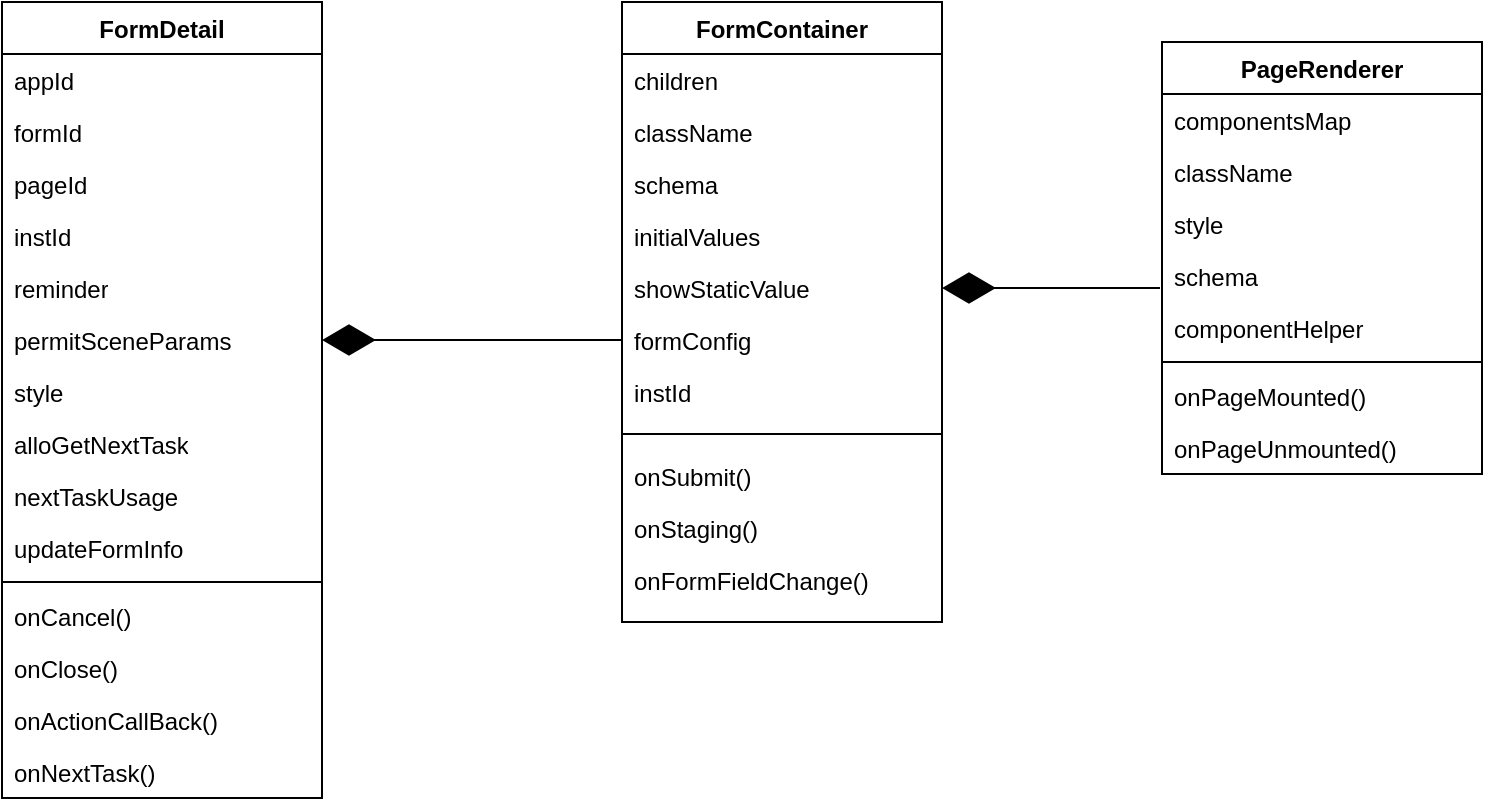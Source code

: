 <mxfile version="24.7.4">
  <diagram id="C5RBs43oDa-KdzZeNtuy" name="Page-1">
    <mxGraphModel dx="546" dy="757" grid="1" gridSize="10" guides="1" tooltips="1" connect="1" arrows="1" fold="1" page="1" pageScale="1" pageWidth="827" pageHeight="1169" math="0" shadow="0">
      <root>
        <mxCell id="WIyWlLk6GJQsqaUBKTNV-0" />
        <mxCell id="WIyWlLk6GJQsqaUBKTNV-1" parent="WIyWlLk6GJQsqaUBKTNV-0" />
        <mxCell id="zkfFHV4jXpPFQw0GAbJ--0" value="FormContainer" style="swimlane;fontStyle=1;align=center;verticalAlign=top;childLayout=stackLayout;horizontal=1;startSize=26;horizontalStack=0;resizeParent=1;resizeLast=0;collapsible=1;marginBottom=0;rounded=0;shadow=0;strokeWidth=1;" parent="WIyWlLk6GJQsqaUBKTNV-1" vertex="1">
          <mxGeometry x="390" y="280" width="160" height="310" as="geometry">
            <mxRectangle x="230" y="140" width="160" height="26" as="alternateBounds" />
          </mxGeometry>
        </mxCell>
        <mxCell id="zkfFHV4jXpPFQw0GAbJ--1" value="children" style="text;align=left;verticalAlign=top;spacingLeft=4;spacingRight=4;overflow=hidden;rotatable=0;points=[[0,0.5],[1,0.5]];portConstraint=eastwest;" parent="zkfFHV4jXpPFQw0GAbJ--0" vertex="1">
          <mxGeometry y="26" width="160" height="26" as="geometry" />
        </mxCell>
        <mxCell id="zkfFHV4jXpPFQw0GAbJ--2" value="className" style="text;align=left;verticalAlign=top;spacingLeft=4;spacingRight=4;overflow=hidden;rotatable=0;points=[[0,0.5],[1,0.5]];portConstraint=eastwest;rounded=0;shadow=0;html=0;" parent="zkfFHV4jXpPFQw0GAbJ--0" vertex="1">
          <mxGeometry y="52" width="160" height="26" as="geometry" />
        </mxCell>
        <mxCell id="zkfFHV4jXpPFQw0GAbJ--3" value="schema" style="text;align=left;verticalAlign=top;spacingLeft=4;spacingRight=4;overflow=hidden;rotatable=0;points=[[0,0.5],[1,0.5]];portConstraint=eastwest;rounded=0;shadow=0;html=0;" parent="zkfFHV4jXpPFQw0GAbJ--0" vertex="1">
          <mxGeometry y="78" width="160" height="26" as="geometry" />
        </mxCell>
        <mxCell id="kossQubZiw6xFlvg4z9y-2" value="initialValues" style="text;align=left;verticalAlign=top;spacingLeft=4;spacingRight=4;overflow=hidden;rotatable=0;points=[[0,0.5],[1,0.5]];portConstraint=eastwest;rounded=0;shadow=0;html=0;" vertex="1" parent="zkfFHV4jXpPFQw0GAbJ--0">
          <mxGeometry y="104" width="160" height="26" as="geometry" />
        </mxCell>
        <mxCell id="kossQubZiw6xFlvg4z9y-3" value="showStaticValue" style="text;align=left;verticalAlign=top;spacingLeft=4;spacingRight=4;overflow=hidden;rotatable=0;points=[[0,0.5],[1,0.5]];portConstraint=eastwest;rounded=0;shadow=0;html=0;" vertex="1" parent="zkfFHV4jXpPFQw0GAbJ--0">
          <mxGeometry y="130" width="160" height="26" as="geometry" />
        </mxCell>
        <mxCell id="kossQubZiw6xFlvg4z9y-4" value="formConfig" style="text;align=left;verticalAlign=top;spacingLeft=4;spacingRight=4;overflow=hidden;rotatable=0;points=[[0,0.5],[1,0.5]];portConstraint=eastwest;rounded=0;shadow=0;html=0;" vertex="1" parent="zkfFHV4jXpPFQw0GAbJ--0">
          <mxGeometry y="156" width="160" height="26" as="geometry" />
        </mxCell>
        <mxCell id="kossQubZiw6xFlvg4z9y-5" value="instId" style="text;align=left;verticalAlign=top;spacingLeft=4;spacingRight=4;overflow=hidden;rotatable=0;points=[[0,0.5],[1,0.5]];portConstraint=eastwest;rounded=0;shadow=0;html=0;" vertex="1" parent="zkfFHV4jXpPFQw0GAbJ--0">
          <mxGeometry y="182" width="160" height="26" as="geometry" />
        </mxCell>
        <mxCell id="zkfFHV4jXpPFQw0GAbJ--4" value="" style="line;html=1;strokeWidth=1;align=left;verticalAlign=middle;spacingTop=-1;spacingLeft=3;spacingRight=3;rotatable=0;labelPosition=right;points=[];portConstraint=eastwest;" parent="zkfFHV4jXpPFQw0GAbJ--0" vertex="1">
          <mxGeometry y="208" width="160" height="16" as="geometry" />
        </mxCell>
        <mxCell id="kossQubZiw6xFlvg4z9y-0" value="onSubmit()" style="text;align=left;verticalAlign=top;spacingLeft=4;spacingRight=4;overflow=hidden;rotatable=0;points=[[0,0.5],[1,0.5]];portConstraint=eastwest;rounded=0;shadow=0;html=0;" vertex="1" parent="zkfFHV4jXpPFQw0GAbJ--0">
          <mxGeometry y="224" width="160" height="26" as="geometry" />
        </mxCell>
        <mxCell id="kossQubZiw6xFlvg4z9y-1" value="onStaging()" style="text;align=left;verticalAlign=top;spacingLeft=4;spacingRight=4;overflow=hidden;rotatable=0;points=[[0,0.5],[1,0.5]];portConstraint=eastwest;rounded=0;shadow=0;html=0;" vertex="1" parent="zkfFHV4jXpPFQw0GAbJ--0">
          <mxGeometry y="250" width="160" height="26" as="geometry" />
        </mxCell>
        <mxCell id="kossQubZiw6xFlvg4z9y-6" value="onFormFieldChange()" style="text;align=left;verticalAlign=top;spacingLeft=4;spacingRight=4;overflow=hidden;rotatable=0;points=[[0,0.5],[1,0.5]];portConstraint=eastwest;rounded=0;shadow=0;html=0;" vertex="1" parent="zkfFHV4jXpPFQw0GAbJ--0">
          <mxGeometry y="276" width="160" height="26" as="geometry" />
        </mxCell>
        <mxCell id="kossQubZiw6xFlvg4z9y-7" value="PageRenderer" style="swimlane;fontStyle=1;align=center;verticalAlign=top;childLayout=stackLayout;horizontal=1;startSize=26;horizontalStack=0;resizeParent=1;resizeParentMax=0;resizeLast=0;collapsible=1;marginBottom=0;whiteSpace=wrap;html=1;" vertex="1" parent="WIyWlLk6GJQsqaUBKTNV-1">
          <mxGeometry x="660" y="300" width="160" height="216" as="geometry" />
        </mxCell>
        <mxCell id="kossQubZiw6xFlvg4z9y-8" value="componentsMap" style="text;strokeColor=none;fillColor=none;align=left;verticalAlign=top;spacingLeft=4;spacingRight=4;overflow=hidden;rotatable=0;points=[[0,0.5],[1,0.5]];portConstraint=eastwest;whiteSpace=wrap;html=1;" vertex="1" parent="kossQubZiw6xFlvg4z9y-7">
          <mxGeometry y="26" width="160" height="26" as="geometry" />
        </mxCell>
        <mxCell id="kossQubZiw6xFlvg4z9y-12" value="className" style="text;strokeColor=none;fillColor=none;align=left;verticalAlign=top;spacingLeft=4;spacingRight=4;overflow=hidden;rotatable=0;points=[[0,0.5],[1,0.5]];portConstraint=eastwest;whiteSpace=wrap;html=1;" vertex="1" parent="kossQubZiw6xFlvg4z9y-7">
          <mxGeometry y="52" width="160" height="26" as="geometry" />
        </mxCell>
        <mxCell id="kossQubZiw6xFlvg4z9y-11" value="style" style="text;strokeColor=none;fillColor=none;align=left;verticalAlign=top;spacingLeft=4;spacingRight=4;overflow=hidden;rotatable=0;points=[[0,0.5],[1,0.5]];portConstraint=eastwest;whiteSpace=wrap;html=1;" vertex="1" parent="kossQubZiw6xFlvg4z9y-7">
          <mxGeometry y="78" width="160" height="26" as="geometry" />
        </mxCell>
        <mxCell id="kossQubZiw6xFlvg4z9y-13" value="schema" style="text;strokeColor=none;fillColor=none;align=left;verticalAlign=top;spacingLeft=4;spacingRight=4;overflow=hidden;rotatable=0;points=[[0,0.5],[1,0.5]];portConstraint=eastwest;whiteSpace=wrap;html=1;" vertex="1" parent="kossQubZiw6xFlvg4z9y-7">
          <mxGeometry y="104" width="160" height="26" as="geometry" />
        </mxCell>
        <mxCell id="kossQubZiw6xFlvg4z9y-14" value="componentHelper" style="text;strokeColor=none;fillColor=none;align=left;verticalAlign=top;spacingLeft=4;spacingRight=4;overflow=hidden;rotatable=0;points=[[0,0.5],[1,0.5]];portConstraint=eastwest;whiteSpace=wrap;html=1;" vertex="1" parent="kossQubZiw6xFlvg4z9y-7">
          <mxGeometry y="130" width="160" height="26" as="geometry" />
        </mxCell>
        <mxCell id="kossQubZiw6xFlvg4z9y-9" value="" style="line;strokeWidth=1;fillColor=none;align=left;verticalAlign=middle;spacingTop=-1;spacingLeft=3;spacingRight=3;rotatable=0;labelPosition=right;points=[];portConstraint=eastwest;strokeColor=inherit;" vertex="1" parent="kossQubZiw6xFlvg4z9y-7">
          <mxGeometry y="156" width="160" height="8" as="geometry" />
        </mxCell>
        <mxCell id="kossQubZiw6xFlvg4z9y-10" value="onPageMounted()" style="text;strokeColor=none;fillColor=none;align=left;verticalAlign=top;spacingLeft=4;spacingRight=4;overflow=hidden;rotatable=0;points=[[0,0.5],[1,0.5]];portConstraint=eastwest;whiteSpace=wrap;html=1;" vertex="1" parent="kossQubZiw6xFlvg4z9y-7">
          <mxGeometry y="164" width="160" height="26" as="geometry" />
        </mxCell>
        <mxCell id="kossQubZiw6xFlvg4z9y-15" value="onPageUnmounted()" style="text;strokeColor=none;fillColor=none;align=left;verticalAlign=top;spacingLeft=4;spacingRight=4;overflow=hidden;rotatable=0;points=[[0,0.5],[1,0.5]];portConstraint=eastwest;whiteSpace=wrap;html=1;" vertex="1" parent="kossQubZiw6xFlvg4z9y-7">
          <mxGeometry y="190" width="160" height="26" as="geometry" />
        </mxCell>
        <mxCell id="kossQubZiw6xFlvg4z9y-16" value="" style="endArrow=diamondThin;endFill=1;endSize=24;html=1;rounded=0;entryX=1;entryY=0.5;entryDx=0;entryDy=0;" edge="1" parent="WIyWlLk6GJQsqaUBKTNV-1" target="kossQubZiw6xFlvg4z9y-3">
          <mxGeometry width="160" relative="1" as="geometry">
            <mxPoint x="659" y="423" as="sourcePoint" />
            <mxPoint x="720" y="630" as="targetPoint" />
          </mxGeometry>
        </mxCell>
        <mxCell id="kossQubZiw6xFlvg4z9y-17" value="FormDetail" style="swimlane;fontStyle=1;align=center;verticalAlign=top;childLayout=stackLayout;horizontal=1;startSize=26;horizontalStack=0;resizeParent=1;resizeParentMax=0;resizeLast=0;collapsible=1;marginBottom=0;whiteSpace=wrap;html=1;" vertex="1" parent="WIyWlLk6GJQsqaUBKTNV-1">
          <mxGeometry x="80" y="280" width="160" height="398" as="geometry" />
        </mxCell>
        <mxCell id="kossQubZiw6xFlvg4z9y-18" value="appId" style="text;strokeColor=none;fillColor=none;align=left;verticalAlign=top;spacingLeft=4;spacingRight=4;overflow=hidden;rotatable=0;points=[[0,0.5],[1,0.5]];portConstraint=eastwest;whiteSpace=wrap;html=1;" vertex="1" parent="kossQubZiw6xFlvg4z9y-17">
          <mxGeometry y="26" width="160" height="26" as="geometry" />
        </mxCell>
        <mxCell id="kossQubZiw6xFlvg4z9y-22" value="formId" style="text;strokeColor=none;fillColor=none;align=left;verticalAlign=top;spacingLeft=4;spacingRight=4;overflow=hidden;rotatable=0;points=[[0,0.5],[1,0.5]];portConstraint=eastwest;whiteSpace=wrap;html=1;" vertex="1" parent="kossQubZiw6xFlvg4z9y-17">
          <mxGeometry y="52" width="160" height="26" as="geometry" />
        </mxCell>
        <mxCell id="kossQubZiw6xFlvg4z9y-23" value="pageId" style="text;strokeColor=none;fillColor=none;align=left;verticalAlign=top;spacingLeft=4;spacingRight=4;overflow=hidden;rotatable=0;points=[[0,0.5],[1,0.5]];portConstraint=eastwest;whiteSpace=wrap;html=1;" vertex="1" parent="kossQubZiw6xFlvg4z9y-17">
          <mxGeometry y="78" width="160" height="26" as="geometry" />
        </mxCell>
        <mxCell id="kossQubZiw6xFlvg4z9y-24" value="instId" style="text;strokeColor=none;fillColor=none;align=left;verticalAlign=top;spacingLeft=4;spacingRight=4;overflow=hidden;rotatable=0;points=[[0,0.5],[1,0.5]];portConstraint=eastwest;whiteSpace=wrap;html=1;" vertex="1" parent="kossQubZiw6xFlvg4z9y-17">
          <mxGeometry y="104" width="160" height="26" as="geometry" />
        </mxCell>
        <mxCell id="kossQubZiw6xFlvg4z9y-25" value="reminder" style="text;strokeColor=none;fillColor=none;align=left;verticalAlign=top;spacingLeft=4;spacingRight=4;overflow=hidden;rotatable=0;points=[[0,0.5],[1,0.5]];portConstraint=eastwest;whiteSpace=wrap;html=1;" vertex="1" parent="kossQubZiw6xFlvg4z9y-17">
          <mxGeometry y="130" width="160" height="26" as="geometry" />
        </mxCell>
        <mxCell id="kossQubZiw6xFlvg4z9y-27" value="permitSceneParams" style="text;strokeColor=none;fillColor=none;align=left;verticalAlign=top;spacingLeft=4;spacingRight=4;overflow=hidden;rotatable=0;points=[[0,0.5],[1,0.5]];portConstraint=eastwest;whiteSpace=wrap;html=1;" vertex="1" parent="kossQubZiw6xFlvg4z9y-17">
          <mxGeometry y="156" width="160" height="26" as="geometry" />
        </mxCell>
        <mxCell id="kossQubZiw6xFlvg4z9y-28" value="style" style="text;strokeColor=none;fillColor=none;align=left;verticalAlign=top;spacingLeft=4;spacingRight=4;overflow=hidden;rotatable=0;points=[[0,0.5],[1,0.5]];portConstraint=eastwest;whiteSpace=wrap;html=1;" vertex="1" parent="kossQubZiw6xFlvg4z9y-17">
          <mxGeometry y="182" width="160" height="26" as="geometry" />
        </mxCell>
        <mxCell id="kossQubZiw6xFlvg4z9y-26" value="alloGetNextTask" style="text;strokeColor=none;fillColor=none;align=left;verticalAlign=top;spacingLeft=4;spacingRight=4;overflow=hidden;rotatable=0;points=[[0,0.5],[1,0.5]];portConstraint=eastwest;whiteSpace=wrap;html=1;" vertex="1" parent="kossQubZiw6xFlvg4z9y-17">
          <mxGeometry y="208" width="160" height="26" as="geometry" />
        </mxCell>
        <mxCell id="kossQubZiw6xFlvg4z9y-29" value="nextTaskUsage" style="text;strokeColor=none;fillColor=none;align=left;verticalAlign=top;spacingLeft=4;spacingRight=4;overflow=hidden;rotatable=0;points=[[0,0.5],[1,0.5]];portConstraint=eastwest;whiteSpace=wrap;html=1;" vertex="1" parent="kossQubZiw6xFlvg4z9y-17">
          <mxGeometry y="234" width="160" height="26" as="geometry" />
        </mxCell>
        <mxCell id="kossQubZiw6xFlvg4z9y-21" value="updateFormInfo" style="text;strokeColor=none;fillColor=none;align=left;verticalAlign=top;spacingLeft=4;spacingRight=4;overflow=hidden;rotatable=0;points=[[0,0.5],[1,0.5]];portConstraint=eastwest;whiteSpace=wrap;html=1;" vertex="1" parent="kossQubZiw6xFlvg4z9y-17">
          <mxGeometry y="260" width="160" height="26" as="geometry" />
        </mxCell>
        <mxCell id="kossQubZiw6xFlvg4z9y-19" value="" style="line;strokeWidth=1;fillColor=none;align=left;verticalAlign=middle;spacingTop=-1;spacingLeft=3;spacingRight=3;rotatable=0;labelPosition=right;points=[];portConstraint=eastwest;strokeColor=inherit;" vertex="1" parent="kossQubZiw6xFlvg4z9y-17">
          <mxGeometry y="286" width="160" height="8" as="geometry" />
        </mxCell>
        <mxCell id="kossQubZiw6xFlvg4z9y-20" value="onCancel()" style="text;strokeColor=none;fillColor=none;align=left;verticalAlign=top;spacingLeft=4;spacingRight=4;overflow=hidden;rotatable=0;points=[[0,0.5],[1,0.5]];portConstraint=eastwest;whiteSpace=wrap;html=1;" vertex="1" parent="kossQubZiw6xFlvg4z9y-17">
          <mxGeometry y="294" width="160" height="26" as="geometry" />
        </mxCell>
        <mxCell id="kossQubZiw6xFlvg4z9y-30" value="onClose()" style="text;strokeColor=none;fillColor=none;align=left;verticalAlign=top;spacingLeft=4;spacingRight=4;overflow=hidden;rotatable=0;points=[[0,0.5],[1,0.5]];portConstraint=eastwest;whiteSpace=wrap;html=1;" vertex="1" parent="kossQubZiw6xFlvg4z9y-17">
          <mxGeometry y="320" width="160" height="26" as="geometry" />
        </mxCell>
        <mxCell id="kossQubZiw6xFlvg4z9y-31" value="onActionCallBack()" style="text;strokeColor=none;fillColor=none;align=left;verticalAlign=top;spacingLeft=4;spacingRight=4;overflow=hidden;rotatable=0;points=[[0,0.5],[1,0.5]];portConstraint=eastwest;whiteSpace=wrap;html=1;" vertex="1" parent="kossQubZiw6xFlvg4z9y-17">
          <mxGeometry y="346" width="160" height="26" as="geometry" />
        </mxCell>
        <mxCell id="kossQubZiw6xFlvg4z9y-32" value="onNextTask()" style="text;strokeColor=none;fillColor=none;align=left;verticalAlign=top;spacingLeft=4;spacingRight=4;overflow=hidden;rotatable=0;points=[[0,0.5],[1,0.5]];portConstraint=eastwest;whiteSpace=wrap;html=1;" vertex="1" parent="kossQubZiw6xFlvg4z9y-17">
          <mxGeometry y="372" width="160" height="26" as="geometry" />
        </mxCell>
        <mxCell id="kossQubZiw6xFlvg4z9y-33" value="" style="endArrow=diamondThin;endFill=1;endSize=24;html=1;rounded=0;entryX=1;entryY=0.5;entryDx=0;entryDy=0;exitX=0;exitY=0.5;exitDx=0;exitDy=0;" edge="1" parent="WIyWlLk6GJQsqaUBKTNV-1" source="kossQubZiw6xFlvg4z9y-4" target="kossQubZiw6xFlvg4z9y-27">
          <mxGeometry width="160" relative="1" as="geometry">
            <mxPoint x="280" y="650" as="sourcePoint" />
            <mxPoint x="440" y="650" as="targetPoint" />
          </mxGeometry>
        </mxCell>
      </root>
    </mxGraphModel>
  </diagram>
</mxfile>
